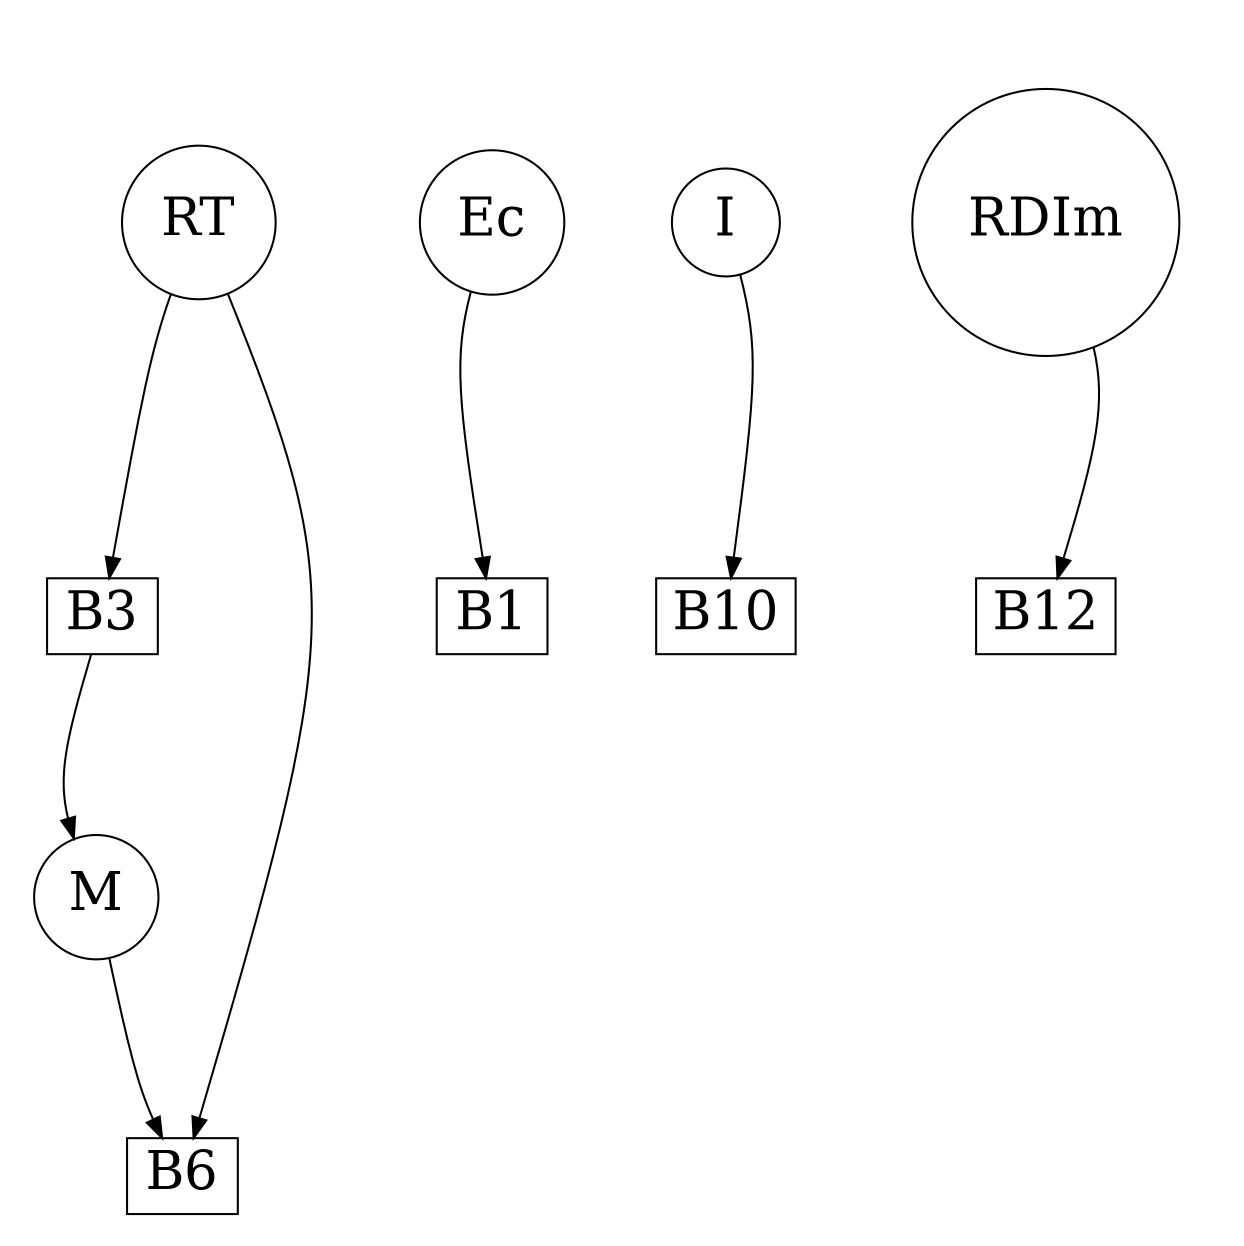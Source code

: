 strict digraph G {
remincross="true";
ratio="fill";
splines="curved";
overlap="true";
size="8.3,8.3";
RT [shape="circle", fontsize=26, pos="80.0,240.0!"];
Ec [shape="circle", fontsize=26, pos="-40.0,320.0!"];
I [shape="circle", fontsize=26, pos="240.0,120.0!"];
B12 [shape="box", fontsize=26, pos="280.0,0.0!"];
B10 [shape="box", fontsize=26, pos="160.0,80.0!"];
B6 [shape="box", fontsize=26, pos="260.0,240.0!"];
B3 [shape="box", fontsize=26, pos="200.0,280.0!"];
B1 [shape="box", fontsize=26, pos="-40.0,200.0!"];
RDIm [shape="circle", fontsize=26, pos="300.0,80.0!"];
M [shape="circle", fontsize=26, pos="260.0,360.0!"];
I -> B10;
RDIm -> B12;
B6 -> RT;
RT -> B3;
B3 -> M;
Ec -> B1;
M -> B6;
}
